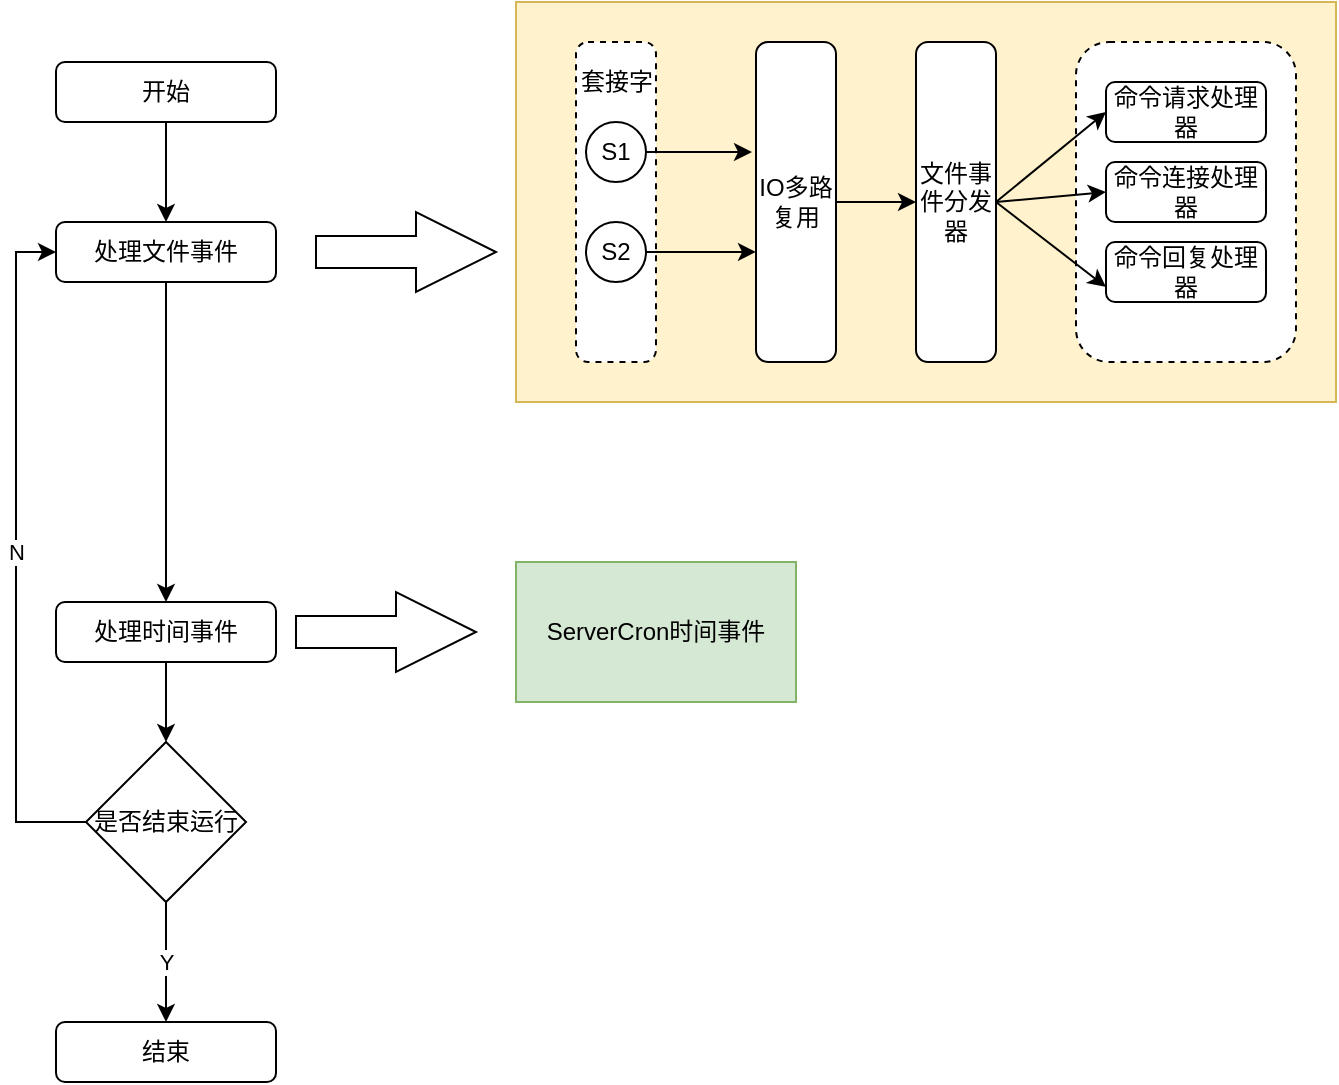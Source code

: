<mxfile version="13.9.9" type="device"><diagram id="s7JU2MxHB6wD6yHAkisH" name="第 1 页"><mxGraphModel dx="1086" dy="806" grid="1" gridSize="10" guides="1" tooltips="1" connect="1" arrows="1" fold="1" page="1" pageScale="1" pageWidth="827" pageHeight="1169" math="0" shadow="0"><root><mxCell id="0"/><mxCell id="1" parent="0"/><mxCell id="amm_iSoDpnpCeAKCy9RF-4" style="edgeStyle=orthogonalEdgeStyle;rounded=0;orthogonalLoop=1;jettySize=auto;html=1;exitX=0.5;exitY=1;exitDx=0;exitDy=0;entryX=0.5;entryY=0;entryDx=0;entryDy=0;" edge="1" parent="1" source="amm_iSoDpnpCeAKCy9RF-1" target="amm_iSoDpnpCeAKCy9RF-2"><mxGeometry relative="1" as="geometry"/></mxCell><mxCell id="amm_iSoDpnpCeAKCy9RF-1" value="开始" style="rounded=1;whiteSpace=wrap;html=1;" vertex="1" parent="1"><mxGeometry x="270" y="170" width="110" height="30" as="geometry"/></mxCell><mxCell id="amm_iSoDpnpCeAKCy9RF-5" style="edgeStyle=orthogonalEdgeStyle;rounded=0;orthogonalLoop=1;jettySize=auto;html=1;exitX=0.5;exitY=1;exitDx=0;exitDy=0;entryX=0.5;entryY=0;entryDx=0;entryDy=0;" edge="1" parent="1" source="amm_iSoDpnpCeAKCy9RF-2" target="amm_iSoDpnpCeAKCy9RF-3"><mxGeometry relative="1" as="geometry"/></mxCell><mxCell id="amm_iSoDpnpCeAKCy9RF-2" value="处理文件事件" style="rounded=1;whiteSpace=wrap;html=1;" vertex="1" parent="1"><mxGeometry x="270" y="250" width="110" height="30" as="geometry"/></mxCell><mxCell id="amm_iSoDpnpCeAKCy9RF-8" style="edgeStyle=orthogonalEdgeStyle;rounded=0;orthogonalLoop=1;jettySize=auto;html=1;exitX=0.5;exitY=1;exitDx=0;exitDy=0;entryX=0.5;entryY=0;entryDx=0;entryDy=0;" edge="1" parent="1" source="amm_iSoDpnpCeAKCy9RF-3" target="amm_iSoDpnpCeAKCy9RF-7"><mxGeometry relative="1" as="geometry"/></mxCell><mxCell id="amm_iSoDpnpCeAKCy9RF-3" value="处理时间事件" style="rounded=1;whiteSpace=wrap;html=1;" vertex="1" parent="1"><mxGeometry x="270" y="440" width="110" height="30" as="geometry"/></mxCell><mxCell id="amm_iSoDpnpCeAKCy9RF-10" value="Y" style="edgeStyle=orthogonalEdgeStyle;rounded=0;orthogonalLoop=1;jettySize=auto;html=1;exitX=0.5;exitY=1;exitDx=0;exitDy=0;" edge="1" parent="1" source="amm_iSoDpnpCeAKCy9RF-7" target="amm_iSoDpnpCeAKCy9RF-9"><mxGeometry relative="1" as="geometry"/></mxCell><mxCell id="amm_iSoDpnpCeAKCy9RF-11" value="N" style="edgeStyle=orthogonalEdgeStyle;rounded=0;orthogonalLoop=1;jettySize=auto;html=1;exitX=0;exitY=0.5;exitDx=0;exitDy=0;entryX=0;entryY=0.5;entryDx=0;entryDy=0;" edge="1" parent="1" source="amm_iSoDpnpCeAKCy9RF-7" target="amm_iSoDpnpCeAKCy9RF-2"><mxGeometry relative="1" as="geometry"/></mxCell><mxCell id="amm_iSoDpnpCeAKCy9RF-7" value="是否结束运行" style="rhombus;whiteSpace=wrap;html=1;" vertex="1" parent="1"><mxGeometry x="285" y="510" width="80" height="80" as="geometry"/></mxCell><mxCell id="amm_iSoDpnpCeAKCy9RF-9" value="结束" style="rounded=1;whiteSpace=wrap;html=1;" vertex="1" parent="1"><mxGeometry x="270" y="650" width="110" height="30" as="geometry"/></mxCell><mxCell id="amm_iSoDpnpCeAKCy9RF-12" value="" style="rounded=0;whiteSpace=wrap;html=1;fillColor=#fff2cc;strokeColor=#d6b656;" vertex="1" parent="1"><mxGeometry x="500" y="140" width="410" height="200" as="geometry"/></mxCell><mxCell id="amm_iSoDpnpCeAKCy9RF-13" value="" style="rounded=1;whiteSpace=wrap;html=1;dashed=1;" vertex="1" parent="1"><mxGeometry x="530" y="160" width="40" height="160" as="geometry"/></mxCell><mxCell id="amm_iSoDpnpCeAKCy9RF-14" value="套接字" style="text;html=1;resizable=0;autosize=1;align=center;verticalAlign=middle;points=[];fillColor=none;strokeColor=none;rounded=0;" vertex="1" parent="1"><mxGeometry x="525" y="170" width="50" height="20" as="geometry"/></mxCell><mxCell id="amm_iSoDpnpCeAKCy9RF-29" style="edgeStyle=orthogonalEdgeStyle;rounded=0;orthogonalLoop=1;jettySize=auto;html=1;exitX=1;exitY=0.5;exitDx=0;exitDy=0;entryX=-0.05;entryY=0.344;entryDx=0;entryDy=0;entryPerimeter=0;" edge="1" parent="1" source="amm_iSoDpnpCeAKCy9RF-15" target="amm_iSoDpnpCeAKCy9RF-18"><mxGeometry relative="1" as="geometry"/></mxCell><mxCell id="amm_iSoDpnpCeAKCy9RF-15" value="S1" style="ellipse;whiteSpace=wrap;html=1;aspect=fixed;" vertex="1" parent="1"><mxGeometry x="535" y="200" width="30" height="30" as="geometry"/></mxCell><mxCell id="amm_iSoDpnpCeAKCy9RF-30" style="edgeStyle=orthogonalEdgeStyle;rounded=0;orthogonalLoop=1;jettySize=auto;html=1;exitX=1;exitY=0.5;exitDx=0;exitDy=0;entryX=0;entryY=0.656;entryDx=0;entryDy=0;entryPerimeter=0;" edge="1" parent="1" source="amm_iSoDpnpCeAKCy9RF-17" target="amm_iSoDpnpCeAKCy9RF-18"><mxGeometry relative="1" as="geometry"/></mxCell><mxCell id="amm_iSoDpnpCeAKCy9RF-17" value="S2" style="ellipse;whiteSpace=wrap;html=1;aspect=fixed;" vertex="1" parent="1"><mxGeometry x="535" y="250" width="30" height="30" as="geometry"/></mxCell><mxCell id="amm_iSoDpnpCeAKCy9RF-37" style="edgeStyle=orthogonalEdgeStyle;rounded=0;orthogonalLoop=1;jettySize=auto;html=1;exitX=1;exitY=0.5;exitDx=0;exitDy=0;entryX=0;entryY=0.5;entryDx=0;entryDy=0;" edge="1" parent="1" source="amm_iSoDpnpCeAKCy9RF-18" target="amm_iSoDpnpCeAKCy9RF-31"><mxGeometry relative="1" as="geometry"/></mxCell><mxCell id="amm_iSoDpnpCeAKCy9RF-18" value="IO多路复用" style="rounded=1;whiteSpace=wrap;html=1;" vertex="1" parent="1"><mxGeometry x="620" y="160" width="40" height="160" as="geometry"/></mxCell><mxCell id="amm_iSoDpnpCeAKCy9RF-31" value="文件事件分发器" style="rounded=1;whiteSpace=wrap;html=1;" vertex="1" parent="1"><mxGeometry x="700" y="160" width="40" height="160" as="geometry"/></mxCell><mxCell id="amm_iSoDpnpCeAKCy9RF-33" value="" style="rounded=1;whiteSpace=wrap;html=1;dashed=1;" vertex="1" parent="1"><mxGeometry x="780" y="160" width="110" height="160" as="geometry"/></mxCell><mxCell id="amm_iSoDpnpCeAKCy9RF-34" value="命令请求处理器" style="rounded=1;whiteSpace=wrap;html=1;" vertex="1" parent="1"><mxGeometry x="795" y="180" width="80" height="30" as="geometry"/></mxCell><mxCell id="amm_iSoDpnpCeAKCy9RF-35" value="命令连接处理器" style="rounded=1;whiteSpace=wrap;html=1;" vertex="1" parent="1"><mxGeometry x="795" y="220" width="80" height="30" as="geometry"/></mxCell><mxCell id="amm_iSoDpnpCeAKCy9RF-36" value="命令回复处理器" style="rounded=1;whiteSpace=wrap;html=1;" vertex="1" parent="1"><mxGeometry x="795" y="260" width="80" height="30" as="geometry"/></mxCell><mxCell id="amm_iSoDpnpCeAKCy9RF-38" style="rounded=0;orthogonalLoop=1;jettySize=auto;html=1;exitX=1;exitY=0.5;exitDx=0;exitDy=0;entryX=0;entryY=0.5;entryDx=0;entryDy=0;" edge="1" parent="1" source="amm_iSoDpnpCeAKCy9RF-31" target="amm_iSoDpnpCeAKCy9RF-34"><mxGeometry relative="1" as="geometry"/></mxCell><mxCell id="amm_iSoDpnpCeAKCy9RF-40" style="edgeStyle=none;rounded=0;orthogonalLoop=1;jettySize=auto;html=1;exitX=1;exitY=0.5;exitDx=0;exitDy=0;entryX=0;entryY=0.75;entryDx=0;entryDy=0;" edge="1" parent="1" source="amm_iSoDpnpCeAKCy9RF-31" target="amm_iSoDpnpCeAKCy9RF-36"><mxGeometry relative="1" as="geometry"/></mxCell><mxCell id="amm_iSoDpnpCeAKCy9RF-39" style="edgeStyle=none;rounded=0;orthogonalLoop=1;jettySize=auto;html=1;exitX=1;exitY=0.5;exitDx=0;exitDy=0;entryX=0;entryY=0.5;entryDx=0;entryDy=0;" edge="1" parent="1" source="amm_iSoDpnpCeAKCy9RF-31" target="amm_iSoDpnpCeAKCy9RF-35"><mxGeometry relative="1" as="geometry"/></mxCell><mxCell id="amm_iSoDpnpCeAKCy9RF-42" value="" style="html=1;shadow=0;dashed=0;align=center;verticalAlign=middle;shape=mxgraph.arrows2.arrow;dy=0.6;dx=40;notch=0;" vertex="1" parent="1"><mxGeometry x="400" y="245" width="90" height="40" as="geometry"/></mxCell><mxCell id="amm_iSoDpnpCeAKCy9RF-44" value="ServerCron时间事件" style="rounded=0;whiteSpace=wrap;html=1;fillColor=#d5e8d4;strokeColor=#82b366;" vertex="1" parent="1"><mxGeometry x="500" y="420" width="140" height="70" as="geometry"/></mxCell><mxCell id="amm_iSoDpnpCeAKCy9RF-50" value="" style="html=1;shadow=0;dashed=0;align=center;verticalAlign=middle;shape=mxgraph.arrows2.arrow;dy=0.6;dx=40;notch=0;" vertex="1" parent="1"><mxGeometry x="390" y="435" width="90" height="40" as="geometry"/></mxCell></root></mxGraphModel></diagram></mxfile>